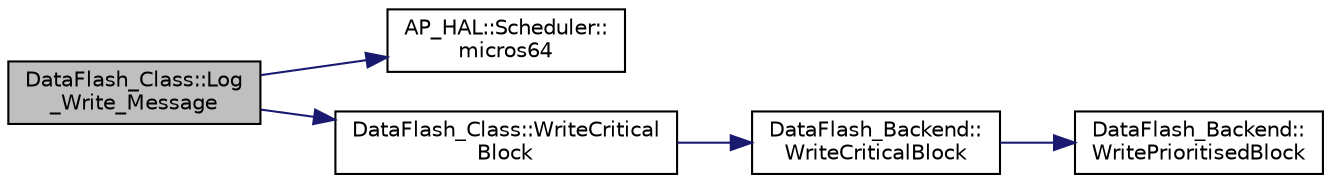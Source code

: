 digraph "DataFlash_Class::Log_Write_Message"
{
 // INTERACTIVE_SVG=YES
  edge [fontname="Helvetica",fontsize="10",labelfontname="Helvetica",labelfontsize="10"];
  node [fontname="Helvetica",fontsize="10",shape=record];
  rankdir="LR";
  Node1 [label="DataFlash_Class::Log\l_Write_Message",height=0.2,width=0.4,color="black", fillcolor="grey75", style="filled", fontcolor="black"];
  Node1 -> Node2 [color="midnightblue",fontsize="10",style="solid",fontname="Helvetica"];
  Node2 [label="AP_HAL::Scheduler::\lmicros64",height=0.2,width=0.4,color="black", fillcolor="white", style="filled",URL="$classAP__HAL_1_1Scheduler.html#acfe178fdca7f8d9b22a939b3aac1a84f"];
  Node1 -> Node3 [color="midnightblue",fontsize="10",style="solid",fontname="Helvetica"];
  Node3 [label="DataFlash_Class::WriteCritical\lBlock",height=0.2,width=0.4,color="black", fillcolor="white", style="filled",URL="$classDataFlash__Class.html#a2953e779f3c3587638e1324b1bf9ff33"];
  Node3 -> Node4 [color="midnightblue",fontsize="10",style="solid",fontname="Helvetica"];
  Node4 [label="DataFlash_Backend::\lWriteCriticalBlock",height=0.2,width=0.4,color="black", fillcolor="white", style="filled",URL="$classDataFlash__Backend.html#a5be0a9e566b2b525659756204c3353b7"];
  Node4 -> Node5 [color="midnightblue",fontsize="10",style="solid",fontname="Helvetica"];
  Node5 [label="DataFlash_Backend::\lWritePrioritisedBlock",height=0.2,width=0.4,color="black", fillcolor="white", style="filled",URL="$classDataFlash__Backend.html#a0807326aa0d3df61375bc1c949d2a125"];
}
